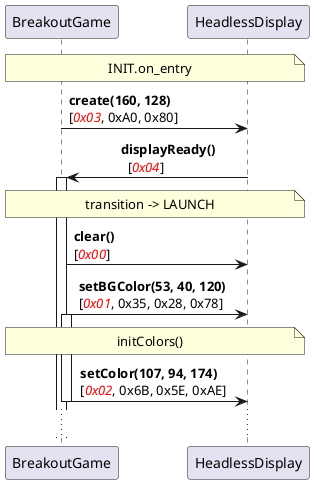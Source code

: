 @startuml
note over BreakoutGame, HeadlessDisplay: INIT.on_entry
BreakoutGame -> HeadlessDisplay: <b>create(160, 128)</b>\n[<font color="red"><i>0x03</i></font>, 0xA0, 0x80]
HeadlessDisplay -> BreakoutGame: <b>           displayReady()</b>\n             [<font color="red"><i>0x04</i></font>]
activate BreakoutGame
note over BreakoutGame, HeadlessDisplay: transition -> LAUNCH
BreakoutGame -> HeadlessDisplay: <b>clear()</b>\n[<font color="red"><i>0x00</i></font>]
BreakoutGame -> HeadlessDisplay: <b>setBGColor(53, 40, 120)</b>\n[<font color="red"><i>0x01</i></font>, 0x35, 0x28, 0x78]
activate BreakoutGame
note over BreakoutGame, HeadlessDisplay: initColors()
BreakoutGame -> HeadlessDisplay: <b>  setColor(107, 94, 174)</b>\n  [<font color="red"><i>0x02</i></font>, 0x6B, 0x5E, 0xAE]
deactivate BreakoutGame
...
@enduml